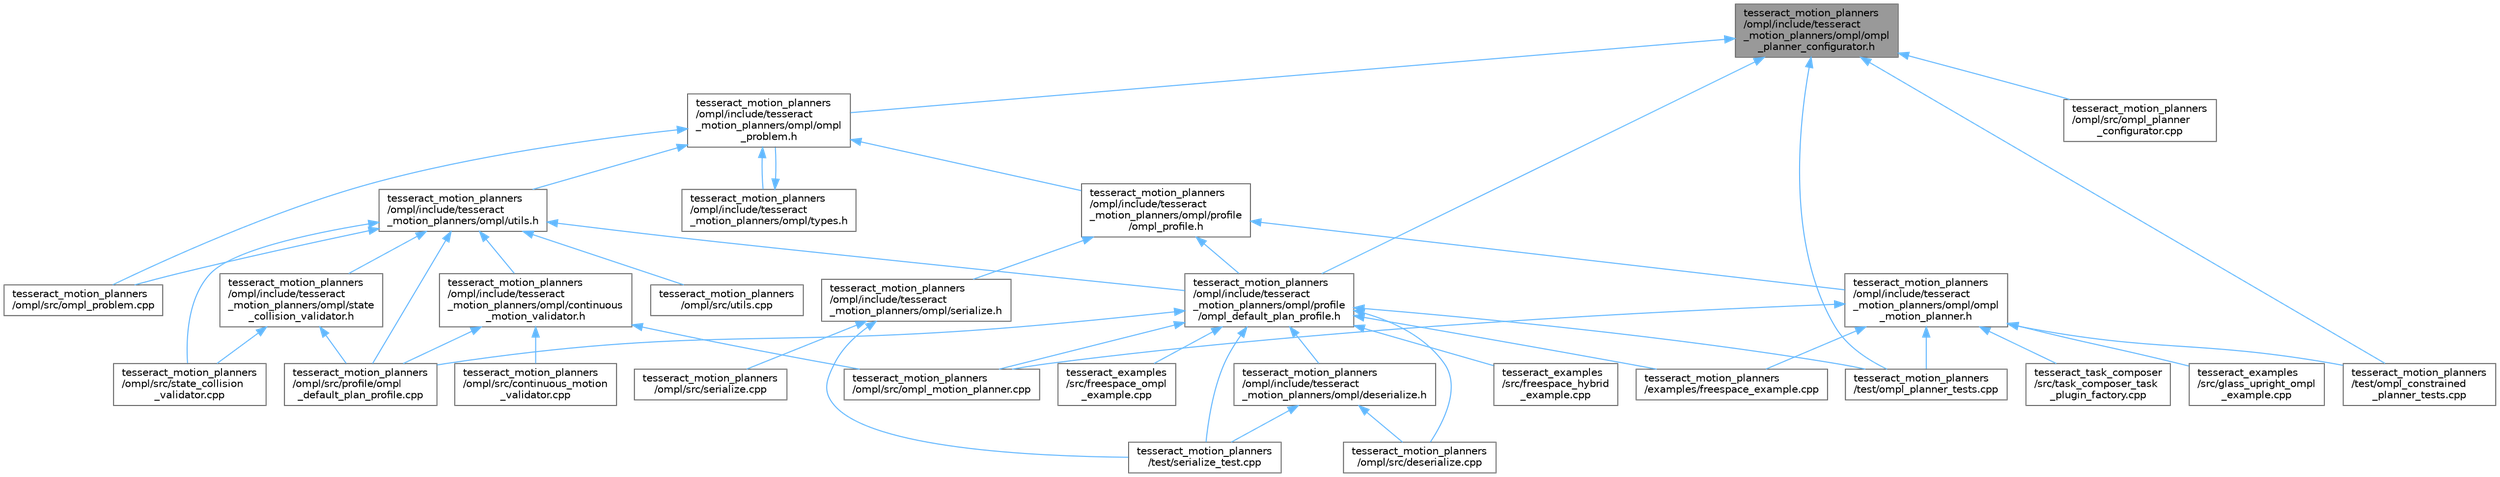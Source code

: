 digraph "tesseract_motion_planners/ompl/include/tesseract_motion_planners/ompl/ompl_planner_configurator.h"
{
 // LATEX_PDF_SIZE
  bgcolor="transparent";
  edge [fontname=Helvetica,fontsize=10,labelfontname=Helvetica,labelfontsize=10];
  node [fontname=Helvetica,fontsize=10,shape=box,height=0.2,width=0.4];
  Node1 [label="tesseract_motion_planners\l/ompl/include/tesseract\l_motion_planners/ompl/ompl\l_planner_configurator.h",height=0.2,width=0.4,color="gray40", fillcolor="grey60", style="filled", fontcolor="black",tooltip="Tesseract OMPL planner configurator."];
  Node1 -> Node2 [dir="back",color="steelblue1",style="solid"];
  Node2 [label="tesseract_motion_planners\l/ompl/include/tesseract\l_motion_planners/ompl/ompl\l_problem.h",height=0.2,width=0.4,color="grey40", fillcolor="white", style="filled",URL="$dd/d3c/ompl__problem_8h.html",tooltip="Tesseract OMPL problem definition."];
  Node2 -> Node3 [dir="back",color="steelblue1",style="solid"];
  Node3 [label="tesseract_motion_planners\l/ompl/include/tesseract\l_motion_planners/ompl/profile\l/ompl_profile.h",height=0.2,width=0.4,color="grey40", fillcolor="white", style="filled",URL="$d5/d9f/ompl__profile_8h.html",tooltip="Tesseract OMPL profile."];
  Node3 -> Node4 [dir="back",color="steelblue1",style="solid"];
  Node4 [label="tesseract_motion_planners\l/ompl/include/tesseract\l_motion_planners/ompl/ompl\l_motion_planner.h",height=0.2,width=0.4,color="grey40", fillcolor="white", style="filled",URL="$d2/dec/ompl__motion__planner_8h.html",tooltip="Tesseract OMPL motion planner."];
  Node4 -> Node5 [dir="back",color="steelblue1",style="solid"];
  Node5 [label="tesseract_examples\l/src/glass_upright_ompl\l_example.cpp",height=0.2,width=0.4,color="grey40", fillcolor="white", style="filled",URL="$d6/d0e/glass__upright__ompl__example_8cpp.html",tooltip="Glass upright OMPL example implementation."];
  Node4 -> Node6 [dir="back",color="steelblue1",style="solid"];
  Node6 [label="tesseract_motion_planners\l/examples/freespace_example.cpp",height=0.2,width=0.4,color="grey40", fillcolor="white", style="filled",URL="$d4/d82/freespace__example_8cpp.html",tooltip="Freespace motion planning example."];
  Node4 -> Node7 [dir="back",color="steelblue1",style="solid"];
  Node7 [label="tesseract_motion_planners\l/ompl/src/ompl_motion_planner.cpp",height=0.2,width=0.4,color="grey40", fillcolor="white", style="filled",URL="$d8/d63/ompl__motion__planner_8cpp.html",tooltip="Tesseract OMPL motion planner."];
  Node4 -> Node8 [dir="back",color="steelblue1",style="solid"];
  Node8 [label="tesseract_motion_planners\l/test/ompl_constrained\l_planner_tests.cpp",height=0.2,width=0.4,color="grey40", fillcolor="white", style="filled",URL="$d7/da8/ompl__constrained__planner__tests_8cpp.html",tooltip="This contains unit test ompl constrained planning."];
  Node4 -> Node9 [dir="back",color="steelblue1",style="solid"];
  Node9 [label="tesseract_motion_planners\l/test/ompl_planner_tests.cpp",height=0.2,width=0.4,color="grey40", fillcolor="white", style="filled",URL="$d9/d5d/ompl__planner__tests_8cpp.html",tooltip="This contains unit test for the tesseract descartes planner."];
  Node4 -> Node10 [dir="back",color="steelblue1",style="solid"];
  Node10 [label="tesseract_task_composer\l/src/task_composer_task\l_plugin_factory.cpp",height=0.2,width=0.4,color="grey40", fillcolor="white", style="filled",URL="$dc/de0/task__composer__task__plugin__factory_8cpp.html",tooltip="A task in the pipeline."];
  Node3 -> Node11 [dir="back",color="steelblue1",style="solid"];
  Node11 [label="tesseract_motion_planners\l/ompl/include/tesseract\l_motion_planners/ompl/profile\l/ompl_default_plan_profile.h",height=0.2,width=0.4,color="grey40", fillcolor="white", style="filled",URL="$d8/d16/ompl__default__plan__profile_8h.html",tooltip="Tesseract OMPL default plan profile."];
  Node11 -> Node12 [dir="back",color="steelblue1",style="solid"];
  Node12 [label="tesseract_examples\l/src/freespace_hybrid\l_example.cpp",height=0.2,width=0.4,color="grey40", fillcolor="white", style="filled",URL="$d1/dda/freespace__hybrid__example_8cpp.html",tooltip=" "];
  Node11 -> Node13 [dir="back",color="steelblue1",style="solid"];
  Node13 [label="tesseract_examples\l/src/freespace_ompl\l_example.cpp",height=0.2,width=0.4,color="grey40", fillcolor="white", style="filled",URL="$d1/d33/freespace__ompl__example_8cpp.html",tooltip="An example of a feespace motion planning with OMPL."];
  Node11 -> Node6 [dir="back",color="steelblue1",style="solid"];
  Node11 -> Node14 [dir="back",color="steelblue1",style="solid"];
  Node14 [label="tesseract_motion_planners\l/ompl/include/tesseract\l_motion_planners/ompl/deserialize.h",height=0.2,width=0.4,color="grey40", fillcolor="white", style="filled",URL="$d1/dd0/ompl_2include_2tesseract__motion__planners_2ompl_2deserialize_8h.html",tooltip="Provide methods for deserialize ompl plans to xml."];
  Node14 -> Node15 [dir="back",color="steelblue1",style="solid"];
  Node15 [label="tesseract_motion_planners\l/ompl/src/deserialize.cpp",height=0.2,width=0.4,color="grey40", fillcolor="white", style="filled",URL="$d6/dcf/ompl_2src_2deserialize_8cpp.html",tooltip="Provide methods for deserialize instructions to xml and deserialization."];
  Node14 -> Node16 [dir="back",color="steelblue1",style="solid"];
  Node16 [label="tesseract_motion_planners\l/test/serialize_test.cpp",height=0.2,width=0.4,color="grey40", fillcolor="white", style="filled",URL="$d3/d15/tesseract__motion__planners_2test_2serialize__test_8cpp.html",tooltip=" "];
  Node11 -> Node15 [dir="back",color="steelblue1",style="solid"];
  Node11 -> Node7 [dir="back",color="steelblue1",style="solid"];
  Node11 -> Node17 [dir="back",color="steelblue1",style="solid"];
  Node17 [label="tesseract_motion_planners\l/ompl/src/profile/ompl\l_default_plan_profile.cpp",height=0.2,width=0.4,color="grey40", fillcolor="white", style="filled",URL="$d6/dc0/ompl__default__plan__profile_8cpp.html",tooltip=" "];
  Node11 -> Node9 [dir="back",color="steelblue1",style="solid"];
  Node11 -> Node16 [dir="back",color="steelblue1",style="solid"];
  Node3 -> Node18 [dir="back",color="steelblue1",style="solid"];
  Node18 [label="tesseract_motion_planners\l/ompl/include/tesseract\l_motion_planners/ompl/serialize.h",height=0.2,width=0.4,color="grey40", fillcolor="white", style="filled",URL="$db/d43/ompl_2include_2tesseract__motion__planners_2ompl_2serialize_8h.html",tooltip="Provide methods for serializing ompl plans to xml."];
  Node18 -> Node19 [dir="back",color="steelblue1",style="solid"];
  Node19 [label="tesseract_motion_planners\l/ompl/src/serialize.cpp",height=0.2,width=0.4,color="grey40", fillcolor="white", style="filled",URL="$d6/de6/ompl_2src_2serialize_8cpp.html",tooltip=" "];
  Node18 -> Node16 [dir="back",color="steelblue1",style="solid"];
  Node2 -> Node20 [dir="back",color="steelblue1",style="solid"];
  Node20 [label="tesseract_motion_planners\l/ompl/include/tesseract\l_motion_planners/ompl/types.h",height=0.2,width=0.4,color="grey40", fillcolor="white", style="filled",URL="$da/df9/tesseract__motion__planners_2ompl_2include_2tesseract__motion__planners_2ompl_2types_8h.html",tooltip="Tesseract OMPL types."];
  Node20 -> Node2 [dir="back",color="steelblue1",style="solid"];
  Node2 -> Node21 [dir="back",color="steelblue1",style="solid"];
  Node21 [label="tesseract_motion_planners\l/ompl/include/tesseract\l_motion_planners/ompl/utils.h",height=0.2,width=0.4,color="grey40", fillcolor="white", style="filled",URL="$d1/d13/tesseract__motion__planners_2ompl_2include_2tesseract__motion__planners_2ompl_2utils_8h.html",tooltip="Tesseract OMPL planner utility functions."];
  Node21 -> Node22 [dir="back",color="steelblue1",style="solid"];
  Node22 [label="tesseract_motion_planners\l/ompl/include/tesseract\l_motion_planners/ompl/continuous\l_motion_validator.h",height=0.2,width=0.4,color="grey40", fillcolor="white", style="filled",URL="$d3/d7a/continuous__motion__validator_8h.html",tooltip="Tesseract OMPL planner continuous collision check between two states."];
  Node22 -> Node23 [dir="back",color="steelblue1",style="solid"];
  Node23 [label="tesseract_motion_planners\l/ompl/src/continuous_motion\l_validator.cpp",height=0.2,width=0.4,color="grey40", fillcolor="white", style="filled",URL="$dd/d98/continuous__motion__validator_8cpp.html",tooltip="Tesseract OMPL planner continuous collision check between two states."];
  Node22 -> Node7 [dir="back",color="steelblue1",style="solid"];
  Node22 -> Node17 [dir="back",color="steelblue1",style="solid"];
  Node21 -> Node11 [dir="back",color="steelblue1",style="solid"];
  Node21 -> Node24 [dir="back",color="steelblue1",style="solid"];
  Node24 [label="tesseract_motion_planners\l/ompl/include/tesseract\l_motion_planners/ompl/state\l_collision_validator.h",height=0.2,width=0.4,color="grey40", fillcolor="white", style="filled",URL="$d4/d86/state__collision__validator_8h.html",tooltip="Tesseract OMPL planner OMPL state collision check."];
  Node24 -> Node17 [dir="back",color="steelblue1",style="solid"];
  Node24 -> Node25 [dir="back",color="steelblue1",style="solid"];
  Node25 [label="tesseract_motion_planners\l/ompl/src/state_collision\l_validator.cpp",height=0.2,width=0.4,color="grey40", fillcolor="white", style="filled",URL="$dc/d50/state__collision__validator_8cpp.html",tooltip="Tesseract OMPL planner OMPL state collision check."];
  Node21 -> Node26 [dir="back",color="steelblue1",style="solid"];
  Node26 [label="tesseract_motion_planners\l/ompl/src/ompl_problem.cpp",height=0.2,width=0.4,color="grey40", fillcolor="white", style="filled",URL="$d0/d6d/ompl__problem_8cpp.html",tooltip=" "];
  Node21 -> Node17 [dir="back",color="steelblue1",style="solid"];
  Node21 -> Node25 [dir="back",color="steelblue1",style="solid"];
  Node21 -> Node27 [dir="back",color="steelblue1",style="solid"];
  Node27 [label="tesseract_motion_planners\l/ompl/src/utils.cpp",height=0.2,width=0.4,color="grey40", fillcolor="white", style="filled",URL="$df/d55/tesseract__motion__planners_2ompl_2src_2utils_8cpp.html",tooltip="Tesseract OMPL planner utility functions."];
  Node2 -> Node26 [dir="back",color="steelblue1",style="solid"];
  Node1 -> Node11 [dir="back",color="steelblue1",style="solid"];
  Node1 -> Node28 [dir="back",color="steelblue1",style="solid"];
  Node28 [label="tesseract_motion_planners\l/ompl/src/ompl_planner\l_configurator.cpp",height=0.2,width=0.4,color="grey40", fillcolor="white", style="filled",URL="$d2/da1/ompl__planner__configurator_8cpp.html",tooltip="Tesseract OMPL planner configurators."];
  Node1 -> Node8 [dir="back",color="steelblue1",style="solid"];
  Node1 -> Node9 [dir="back",color="steelblue1",style="solid"];
}
